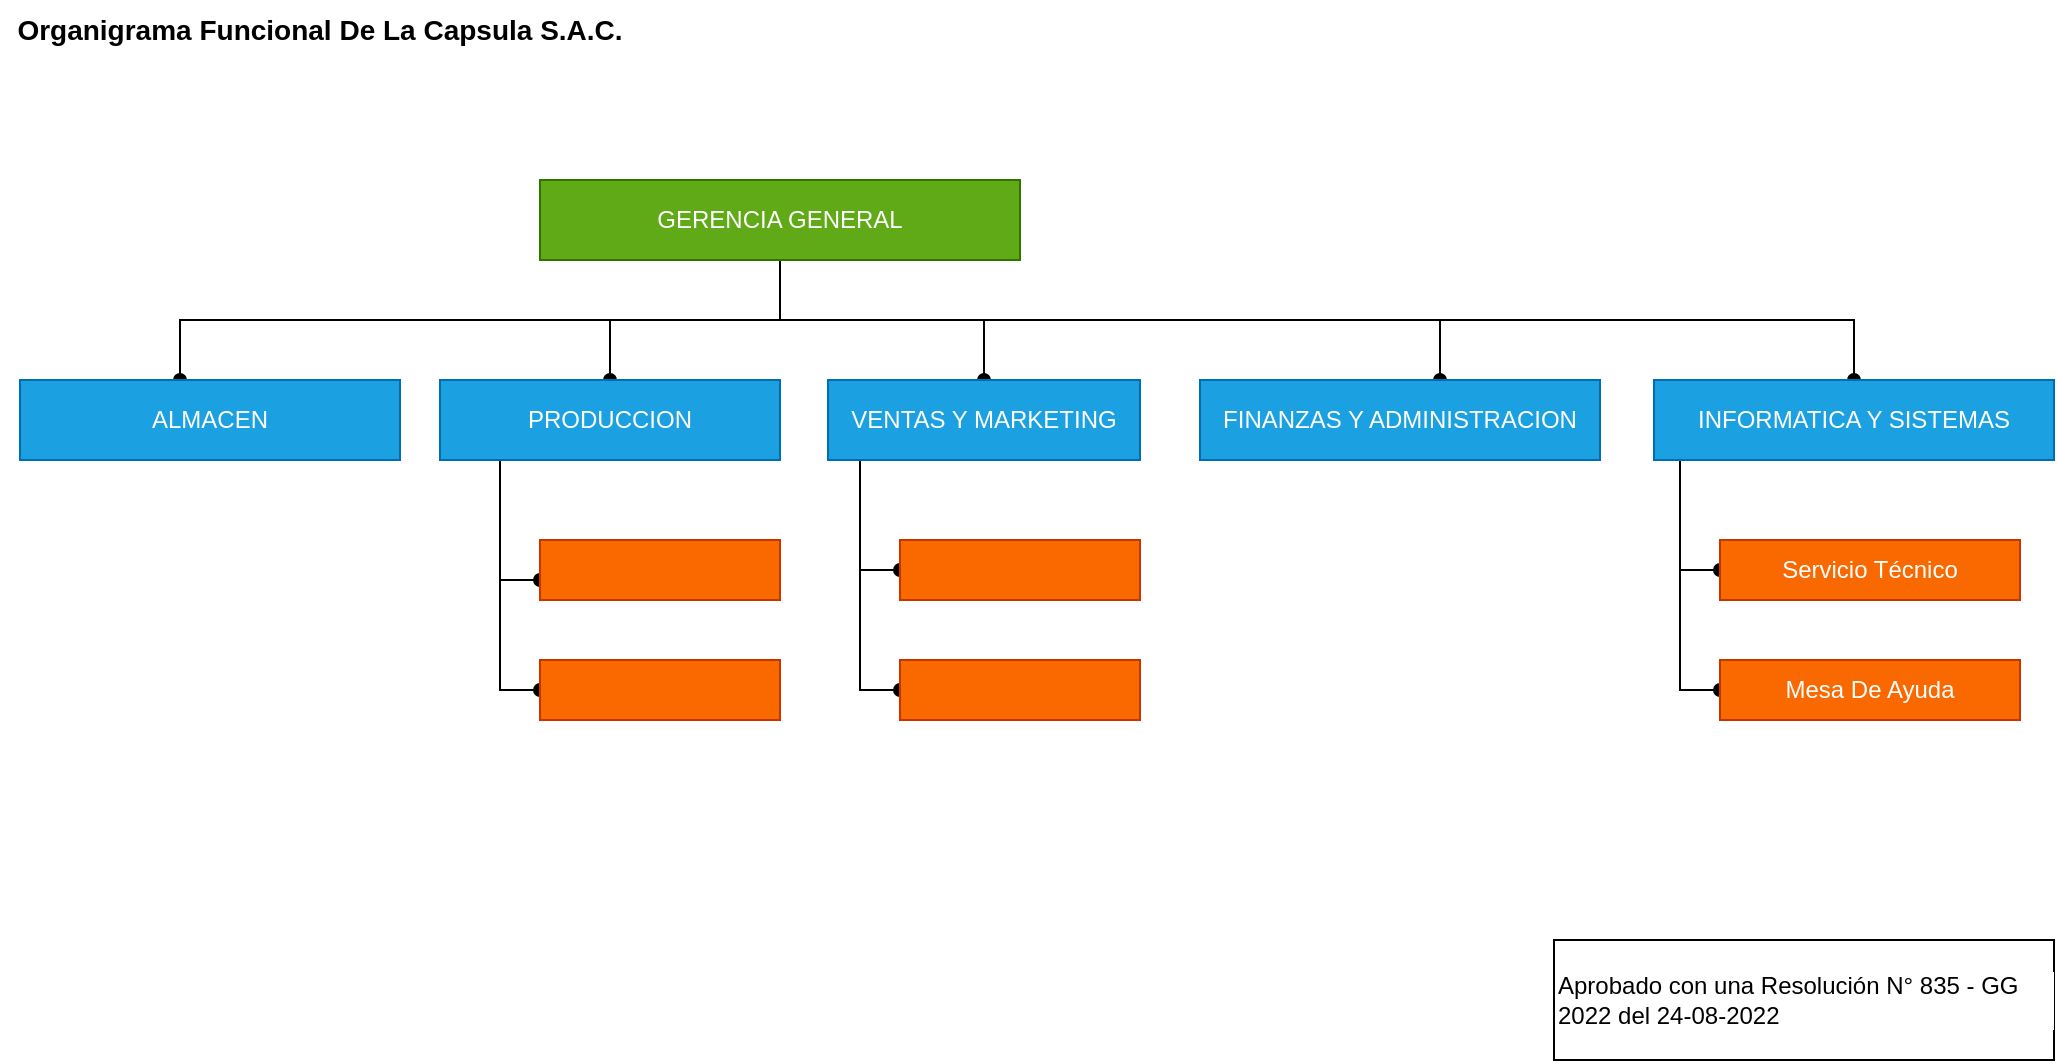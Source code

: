 <mxfile version="20.2.7" type="github">
  <diagram id="Vi270yx5NiI0KdHWeNEd" name="Página-1">
    <mxGraphModel dx="1422" dy="754" grid="1" gridSize="10" guides="1" tooltips="1" connect="1" arrows="1" fold="1" page="1" pageScale="1" pageWidth="827" pageHeight="1169" math="0" shadow="0">
      <root>
        <mxCell id="0" />
        <mxCell id="1" parent="0" />
        <mxCell id="A9OhPKMktBBxqQRQdVkh-3" value="" style="edgeStyle=orthogonalEdgeStyle;rounded=0;orthogonalLoop=1;jettySize=auto;html=1;strokeColor=default;endArrow=oval;endFill=1;" parent="1" source="A9OhPKMktBBxqQRQdVkh-1" target="A9OhPKMktBBxqQRQdVkh-2" edge="1">
          <mxGeometry relative="1" as="geometry">
            <Array as="points">
              <mxPoint x="390" y="190" />
              <mxPoint x="90" y="190" />
            </Array>
          </mxGeometry>
        </mxCell>
        <mxCell id="A9OhPKMktBBxqQRQdVkh-6" value="" style="edgeStyle=orthogonalEdgeStyle;rounded=0;orthogonalLoop=1;jettySize=auto;html=1;endArrow=oval;endFill=1;" parent="1" source="A9OhPKMktBBxqQRQdVkh-1" target="A9OhPKMktBBxqQRQdVkh-5" edge="1">
          <mxGeometry relative="1" as="geometry" />
        </mxCell>
        <mxCell id="A9OhPKMktBBxqQRQdVkh-8" value="" style="edgeStyle=orthogonalEdgeStyle;rounded=0;orthogonalLoop=1;jettySize=auto;html=1;endArrow=oval;endFill=1;" parent="1" source="A9OhPKMktBBxqQRQdVkh-1" target="A9OhPKMktBBxqQRQdVkh-7" edge="1">
          <mxGeometry relative="1" as="geometry" />
        </mxCell>
        <mxCell id="A9OhPKMktBBxqQRQdVkh-10" value="" style="edgeStyle=orthogonalEdgeStyle;rounded=0;orthogonalLoop=1;jettySize=auto;html=1;endArrow=oval;endFill=1;" parent="1" source="A9OhPKMktBBxqQRQdVkh-1" target="A9OhPKMktBBxqQRQdVkh-9" edge="1">
          <mxGeometry relative="1" as="geometry">
            <Array as="points">
              <mxPoint x="390" y="190" />
              <mxPoint x="720" y="190" />
            </Array>
          </mxGeometry>
        </mxCell>
        <mxCell id="A9OhPKMktBBxqQRQdVkh-28" style="edgeStyle=orthogonalEdgeStyle;rounded=0;orthogonalLoop=1;jettySize=auto;html=1;entryX=0.5;entryY=0;entryDx=0;entryDy=0;fontColor=#000000;endArrow=oval;endFill=1;strokeColor=default;" parent="1" source="A9OhPKMktBBxqQRQdVkh-1" target="A9OhPKMktBBxqQRQdVkh-27" edge="1">
          <mxGeometry relative="1" as="geometry">
            <Array as="points">
              <mxPoint x="390" y="190" />
              <mxPoint x="927" y="190" />
            </Array>
          </mxGeometry>
        </mxCell>
        <mxCell id="A9OhPKMktBBxqQRQdVkh-1" value="GERENCIA GENERAL" style="rounded=0;whiteSpace=wrap;html=1;fillColor=#60a917;strokeColor=#2D7600;fontColor=#ffffff;" parent="1" vertex="1">
          <mxGeometry x="270" y="120" width="240" height="40" as="geometry" />
        </mxCell>
        <mxCell id="A9OhPKMktBBxqQRQdVkh-2" value="ALMACEN" style="whiteSpace=wrap;html=1;fillColor=#1ba1e2;strokeColor=#006EAF;rounded=0;fontColor=#ffffff;" parent="1" vertex="1">
          <mxGeometry x="10" y="220" width="190" height="40" as="geometry" />
        </mxCell>
        <mxCell id="A9OhPKMktBBxqQRQdVkh-16" value="" style="edgeStyle=orthogonalEdgeStyle;rounded=0;orthogonalLoop=1;jettySize=auto;html=1;fontColor=#FFFFFF;endArrow=oval;endFill=1;strokeColor=default;" parent="1" source="A9OhPKMktBBxqQRQdVkh-5" target="A9OhPKMktBBxqQRQdVkh-15" edge="1">
          <mxGeometry relative="1" as="geometry">
            <Array as="points">
              <mxPoint x="250" y="320" />
            </Array>
          </mxGeometry>
        </mxCell>
        <mxCell id="A9OhPKMktBBxqQRQdVkh-20" value="" style="edgeStyle=orthogonalEdgeStyle;rounded=0;orthogonalLoop=1;jettySize=auto;html=1;fontColor=#FFFFFF;endArrow=oval;endFill=1;strokeColor=default;entryX=0;entryY=0.5;entryDx=0;entryDy=0;" parent="1" source="A9OhPKMktBBxqQRQdVkh-5" target="A9OhPKMktBBxqQRQdVkh-19" edge="1">
          <mxGeometry relative="1" as="geometry">
            <Array as="points">
              <mxPoint x="250" y="375" />
            </Array>
          </mxGeometry>
        </mxCell>
        <mxCell id="A9OhPKMktBBxqQRQdVkh-5" value="PRODUCCION" style="whiteSpace=wrap;html=1;fillColor=#1ba1e2;strokeColor=#006EAF;rounded=0;fontColor=#ffffff;" parent="1" vertex="1">
          <mxGeometry x="220" y="220" width="170" height="40" as="geometry" />
        </mxCell>
        <mxCell id="A9OhPKMktBBxqQRQdVkh-18" value="" style="edgeStyle=orthogonalEdgeStyle;rounded=0;orthogonalLoop=1;jettySize=auto;html=1;fontColor=#FFFFFF;endArrow=oval;endFill=1;strokeColor=default;entryX=0;entryY=0.5;entryDx=0;entryDy=0;" parent="1" source="A9OhPKMktBBxqQRQdVkh-7" target="A9OhPKMktBBxqQRQdVkh-17" edge="1">
          <mxGeometry relative="1" as="geometry">
            <mxPoint x="430" y="290" as="targetPoint" />
            <Array as="points">
              <mxPoint x="430" y="315" />
            </Array>
          </mxGeometry>
        </mxCell>
        <mxCell id="A9OhPKMktBBxqQRQdVkh-22" style="edgeStyle=orthogonalEdgeStyle;rounded=0;orthogonalLoop=1;jettySize=auto;html=1;entryX=0;entryY=0.5;entryDx=0;entryDy=0;fontColor=#FFFFFF;endArrow=oval;endFill=1;strokeColor=default;" parent="1" source="A9OhPKMktBBxqQRQdVkh-7" target="A9OhPKMktBBxqQRQdVkh-21" edge="1">
          <mxGeometry relative="1" as="geometry">
            <Array as="points">
              <mxPoint x="430" y="375" />
            </Array>
          </mxGeometry>
        </mxCell>
        <mxCell id="A9OhPKMktBBxqQRQdVkh-7" value="VENTAS Y MARKETING" style="whiteSpace=wrap;html=1;fillColor=#1ba1e2;strokeColor=#006EAF;rounded=0;fontColor=#ffffff;" parent="1" vertex="1">
          <mxGeometry x="414" y="220" width="156" height="40" as="geometry" />
        </mxCell>
        <mxCell id="A9OhPKMktBBxqQRQdVkh-9" value="FINANZAS Y ADMINISTRACION" style="whiteSpace=wrap;html=1;fillColor=#1ba1e2;strokeColor=#006EAF;rounded=0;fontColor=#ffffff;" parent="1" vertex="1">
          <mxGeometry x="600" y="220" width="200" height="40" as="geometry" />
        </mxCell>
        <mxCell id="A9OhPKMktBBxqQRQdVkh-15" value="" style="whiteSpace=wrap;html=1;fillColor=#fa6800;strokeColor=#C73500;fontColor=#FFFFFF;rounded=0;" parent="1" vertex="1">
          <mxGeometry x="270" y="300" width="120" height="30" as="geometry" />
        </mxCell>
        <mxCell id="A9OhPKMktBBxqQRQdVkh-17" value="" style="whiteSpace=wrap;html=1;fillColor=#fa6800;strokeColor=#C73500;fontColor=#FFFFFF;rounded=0;" parent="1" vertex="1">
          <mxGeometry x="450" y="300" width="120" height="30" as="geometry" />
        </mxCell>
        <mxCell id="A9OhPKMktBBxqQRQdVkh-19" value="" style="whiteSpace=wrap;html=1;fillColor=#fa6800;strokeColor=#C73500;fontColor=#FFFFFF;rounded=0;" parent="1" vertex="1">
          <mxGeometry x="270" y="360" width="120" height="30" as="geometry" />
        </mxCell>
        <mxCell id="A9OhPKMktBBxqQRQdVkh-21" value="" style="whiteSpace=wrap;html=1;fillColor=#fa6800;strokeColor=#C73500;fontColor=#FFFFFF;rounded=0;" parent="1" vertex="1">
          <mxGeometry x="450" y="360" width="120" height="30" as="geometry" />
        </mxCell>
        <mxCell id="A9OhPKMktBBxqQRQdVkh-23" value="Text" style="text;html=1;strokeColor=none;fillColor=none;align=center;verticalAlign=middle;whiteSpace=wrap;rounded=0;fontColor=#FFFFFF;" parent="1" vertex="1">
          <mxGeometry x="380" y="360" width="60" height="30" as="geometry" />
        </mxCell>
        <mxCell id="A9OhPKMktBBxqQRQdVkh-26" value="Organigrama Funcional De La Capsula S.A.C." style="text;html=1;strokeColor=none;fillColor=none;align=center;verticalAlign=middle;whiteSpace=wrap;rounded=0;labelBackgroundColor=#FFFFFF;fontColor=#000000;fontStyle=1;fontSize=14;" parent="1" vertex="1">
          <mxGeometry y="30" width="320" height="30" as="geometry" />
        </mxCell>
        <mxCell id="A9OhPKMktBBxqQRQdVkh-31" style="edgeStyle=orthogonalEdgeStyle;rounded=0;orthogonalLoop=1;jettySize=auto;html=1;entryX=0;entryY=0.5;entryDx=0;entryDy=0;fontColor=#000000;endArrow=oval;endFill=1;strokeColor=default;" parent="1" source="A9OhPKMktBBxqQRQdVkh-27" target="A9OhPKMktBBxqQRQdVkh-29" edge="1">
          <mxGeometry relative="1" as="geometry">
            <Array as="points">
              <mxPoint x="840" y="315" />
            </Array>
          </mxGeometry>
        </mxCell>
        <mxCell id="A9OhPKMktBBxqQRQdVkh-32" style="edgeStyle=orthogonalEdgeStyle;rounded=0;orthogonalLoop=1;jettySize=auto;html=1;entryX=0;entryY=0.5;entryDx=0;entryDy=0;fontColor=#000000;endArrow=oval;endFill=1;strokeColor=default;" parent="1" source="A9OhPKMktBBxqQRQdVkh-27" target="A9OhPKMktBBxqQRQdVkh-30" edge="1">
          <mxGeometry relative="1" as="geometry">
            <Array as="points">
              <mxPoint x="840" y="375" />
            </Array>
          </mxGeometry>
        </mxCell>
        <mxCell id="A9OhPKMktBBxqQRQdVkh-27" value="INFORMATICA Y SISTEMAS" style="whiteSpace=wrap;html=1;fillColor=#1ba1e2;strokeColor=#006EAF;rounded=0;fontColor=#ffffff;" parent="1" vertex="1">
          <mxGeometry x="827" y="220" width="200" height="40" as="geometry" />
        </mxCell>
        <mxCell id="A9OhPKMktBBxqQRQdVkh-29" value="Servicio Técnico" style="whiteSpace=wrap;html=1;fillColor=#fa6800;strokeColor=#C73500;fontColor=#FFFFFF;rounded=0;" parent="1" vertex="1">
          <mxGeometry x="860" y="300" width="150" height="30" as="geometry" />
        </mxCell>
        <mxCell id="A9OhPKMktBBxqQRQdVkh-30" value="Mesa De Ayuda" style="whiteSpace=wrap;html=1;fillColor=#fa6800;strokeColor=#C73500;fontColor=#FFFFFF;rounded=0;" parent="1" vertex="1">
          <mxGeometry x="860" y="360" width="150" height="30" as="geometry" />
        </mxCell>
        <mxCell id="A9OhPKMktBBxqQRQdVkh-34" value="Aprobado con una Resolución N° 835 - GG 2022 del 24-08-2022&amp;nbsp;" style="rounded=0;whiteSpace=wrap;html=1;labelBackgroundColor=#FFFFFF;fontColor=#000000;align=left;" parent="1" vertex="1">
          <mxGeometry x="777" y="500" width="250" height="60" as="geometry" />
        </mxCell>
      </root>
    </mxGraphModel>
  </diagram>
</mxfile>
